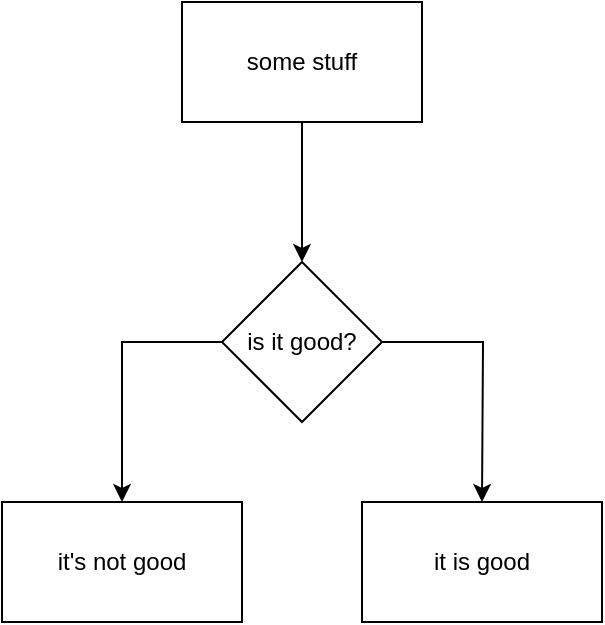 <mxfile version="14.9.6" type="github">
  <diagram id="XLw8N5wcadaK4jkEHxWs" name="Page-1">
    <mxGraphModel dx="1278" dy="704" grid="1" gridSize="10" guides="1" tooltips="1" connect="1" arrows="1" fold="1" page="1" pageScale="1" pageWidth="827" pageHeight="1169" math="0" shadow="0">
      <root>
        <mxCell id="0" />
        <mxCell id="1" parent="0" />
        <mxCell id="IWJUsnFvfsNe2zTftkBV-3" style="edgeStyle=orthogonalEdgeStyle;rounded=0;orthogonalLoop=1;jettySize=auto;html=1;entryX=0.5;entryY=0;entryDx=0;entryDy=0;" edge="1" parent="1" source="IWJUsnFvfsNe2zTftkBV-1" target="IWJUsnFvfsNe2zTftkBV-2">
          <mxGeometry relative="1" as="geometry" />
        </mxCell>
        <mxCell id="IWJUsnFvfsNe2zTftkBV-1" value="some stuff" style="rounded=0;whiteSpace=wrap;html=1;" vertex="1" parent="1">
          <mxGeometry x="330" y="70" width="120" height="60" as="geometry" />
        </mxCell>
        <mxCell id="IWJUsnFvfsNe2zTftkBV-4" style="edgeStyle=orthogonalEdgeStyle;rounded=0;orthogonalLoop=1;jettySize=auto;html=1;" edge="1" parent="1" source="IWJUsnFvfsNe2zTftkBV-2">
          <mxGeometry relative="1" as="geometry">
            <mxPoint x="480" y="320" as="targetPoint" />
          </mxGeometry>
        </mxCell>
        <mxCell id="IWJUsnFvfsNe2zTftkBV-7" style="edgeStyle=orthogonalEdgeStyle;rounded=0;orthogonalLoop=1;jettySize=auto;html=1;exitX=0;exitY=0.5;exitDx=0;exitDy=0;entryX=0.5;entryY=0;entryDx=0;entryDy=0;" edge="1" parent="1" source="IWJUsnFvfsNe2zTftkBV-2" target="IWJUsnFvfsNe2zTftkBV-6">
          <mxGeometry relative="1" as="geometry" />
        </mxCell>
        <mxCell id="IWJUsnFvfsNe2zTftkBV-2" value="is it good?" style="rhombus;whiteSpace=wrap;html=1;" vertex="1" parent="1">
          <mxGeometry x="350" y="200" width="80" height="80" as="geometry" />
        </mxCell>
        <mxCell id="IWJUsnFvfsNe2zTftkBV-5" value="it is good" style="rounded=0;whiteSpace=wrap;html=1;" vertex="1" parent="1">
          <mxGeometry x="420" y="320" width="120" height="60" as="geometry" />
        </mxCell>
        <mxCell id="IWJUsnFvfsNe2zTftkBV-6" value="it&#39;s not good" style="rounded=0;whiteSpace=wrap;html=1;" vertex="1" parent="1">
          <mxGeometry x="240" y="320" width="120" height="60" as="geometry" />
        </mxCell>
        <mxCell id="IWJUsnFvfsNe2zTftkBV-8" style="edgeStyle=orthogonalEdgeStyle;rounded=0;orthogonalLoop=1;jettySize=auto;html=1;exitX=0.5;exitY=1;exitDx=0;exitDy=0;" edge="1" parent="1" source="IWJUsnFvfsNe2zTftkBV-2" target="IWJUsnFvfsNe2zTftkBV-2">
          <mxGeometry relative="1" as="geometry" />
        </mxCell>
      </root>
    </mxGraphModel>
  </diagram>
</mxfile>
